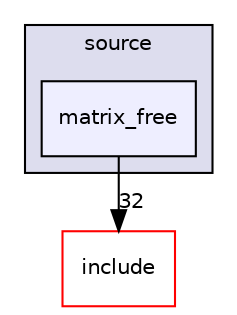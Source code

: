 digraph "source/matrix_free" {
  compound=true
  node [ fontsize="10", fontname="Helvetica"];
  edge [ labelfontsize="10", labelfontname="Helvetica"];
  subgraph clusterdir_b2f33c71d4aa5e7af42a1ca61ff5af1b {
    graph [ bgcolor="#ddddee", pencolor="black", label="source" fontname="Helvetica", fontsize="10", URL="dir_b2f33c71d4aa5e7af42a1ca61ff5af1b.html"]
  dir_1de065469557ba32ffc8eb44e2c3b99b [shape=box, label="matrix_free", style="filled", fillcolor="#eeeeff", pencolor="black", URL="dir_1de065469557ba32ffc8eb44e2c3b99b.html"];
  }
  dir_d44c64559bbebec7f509842c48db8b23 [shape=box label="include" fillcolor="white" style="filled" color="red" URL="dir_d44c64559bbebec7f509842c48db8b23.html"];
  dir_1de065469557ba32ffc8eb44e2c3b99b->dir_d44c64559bbebec7f509842c48db8b23 [headlabel="32", labeldistance=1.5 headhref="dir_000052_000004.html"];
}
